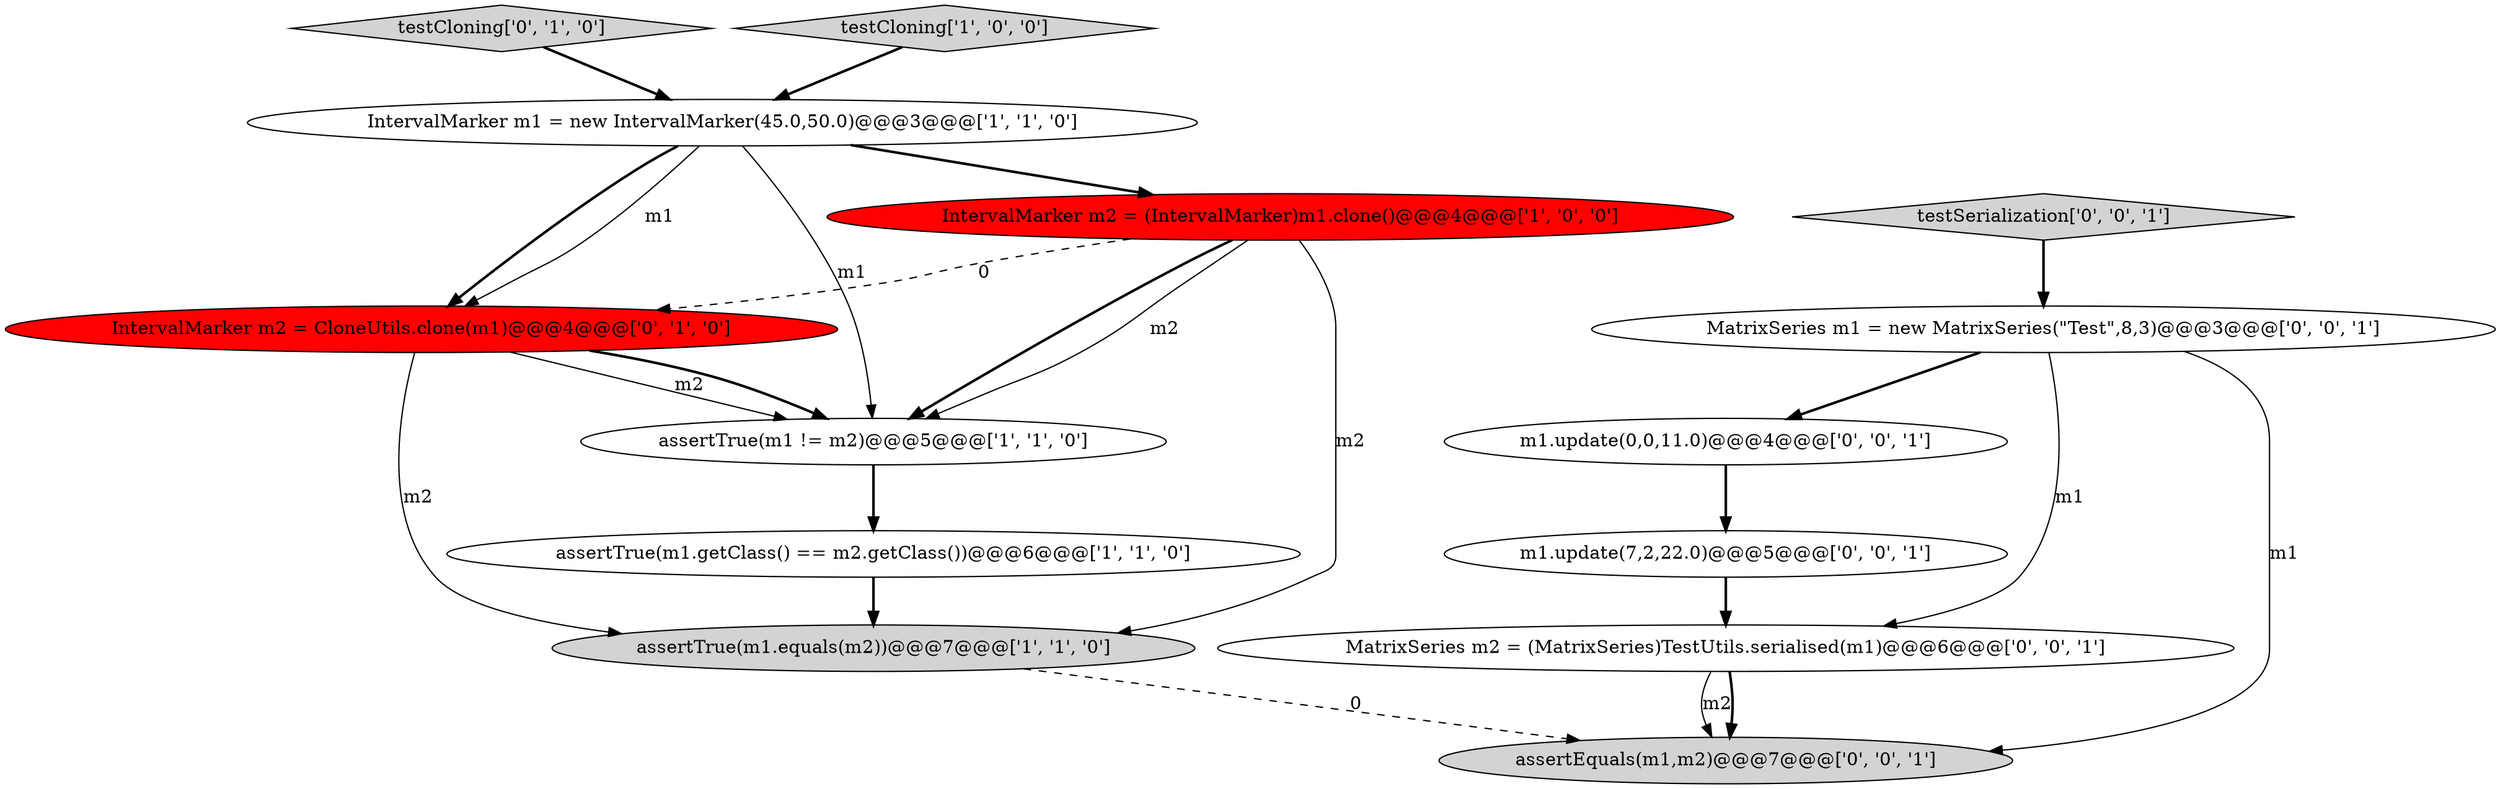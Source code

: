 digraph {
6 [style = filled, label = "testCloning['0', '1', '0']", fillcolor = lightgray, shape = diamond image = "AAA0AAABBB2BBB"];
7 [style = filled, label = "IntervalMarker m2 = CloneUtils.clone(m1)@@@4@@@['0', '1', '0']", fillcolor = red, shape = ellipse image = "AAA1AAABBB2BBB"];
13 [style = filled, label = "testSerialization['0', '0', '1']", fillcolor = lightgray, shape = diamond image = "AAA0AAABBB3BBB"];
3 [style = filled, label = "assertTrue(m1 != m2)@@@5@@@['1', '1', '0']", fillcolor = white, shape = ellipse image = "AAA0AAABBB1BBB"];
1 [style = filled, label = "assertTrue(m1.equals(m2))@@@7@@@['1', '1', '0']", fillcolor = lightgray, shape = ellipse image = "AAA0AAABBB1BBB"];
8 [style = filled, label = "assertEquals(m1,m2)@@@7@@@['0', '0', '1']", fillcolor = lightgray, shape = ellipse image = "AAA0AAABBB3BBB"];
9 [style = filled, label = "MatrixSeries m1 = new MatrixSeries(\"Test\",8,3)@@@3@@@['0', '0', '1']", fillcolor = white, shape = ellipse image = "AAA0AAABBB3BBB"];
2 [style = filled, label = "testCloning['1', '0', '0']", fillcolor = lightgray, shape = diamond image = "AAA0AAABBB1BBB"];
5 [style = filled, label = "IntervalMarker m1 = new IntervalMarker(45.0,50.0)@@@3@@@['1', '1', '0']", fillcolor = white, shape = ellipse image = "AAA0AAABBB1BBB"];
10 [style = filled, label = "m1.update(0,0,11.0)@@@4@@@['0', '0', '1']", fillcolor = white, shape = ellipse image = "AAA0AAABBB3BBB"];
12 [style = filled, label = "m1.update(7,2,22.0)@@@5@@@['0', '0', '1']", fillcolor = white, shape = ellipse image = "AAA0AAABBB3BBB"];
4 [style = filled, label = "assertTrue(m1.getClass() == m2.getClass())@@@6@@@['1', '1', '0']", fillcolor = white, shape = ellipse image = "AAA0AAABBB1BBB"];
0 [style = filled, label = "IntervalMarker m2 = (IntervalMarker)m1.clone()@@@4@@@['1', '0', '0']", fillcolor = red, shape = ellipse image = "AAA1AAABBB1BBB"];
11 [style = filled, label = "MatrixSeries m2 = (MatrixSeries)TestUtils.serialised(m1)@@@6@@@['0', '0', '1']", fillcolor = white, shape = ellipse image = "AAA0AAABBB3BBB"];
0->3 [style = bold, label=""];
7->3 [style = solid, label="m2"];
7->1 [style = solid, label="m2"];
0->3 [style = solid, label="m2"];
9->8 [style = solid, label="m1"];
12->11 [style = bold, label=""];
9->10 [style = bold, label=""];
11->8 [style = solid, label="m2"];
3->4 [style = bold, label=""];
7->3 [style = bold, label=""];
6->5 [style = bold, label=""];
5->0 [style = bold, label=""];
10->12 [style = bold, label=""];
5->3 [style = solid, label="m1"];
5->7 [style = bold, label=""];
11->8 [style = bold, label=""];
1->8 [style = dashed, label="0"];
4->1 [style = bold, label=""];
13->9 [style = bold, label=""];
9->11 [style = solid, label="m1"];
5->7 [style = solid, label="m1"];
0->7 [style = dashed, label="0"];
0->1 [style = solid, label="m2"];
2->5 [style = bold, label=""];
}
